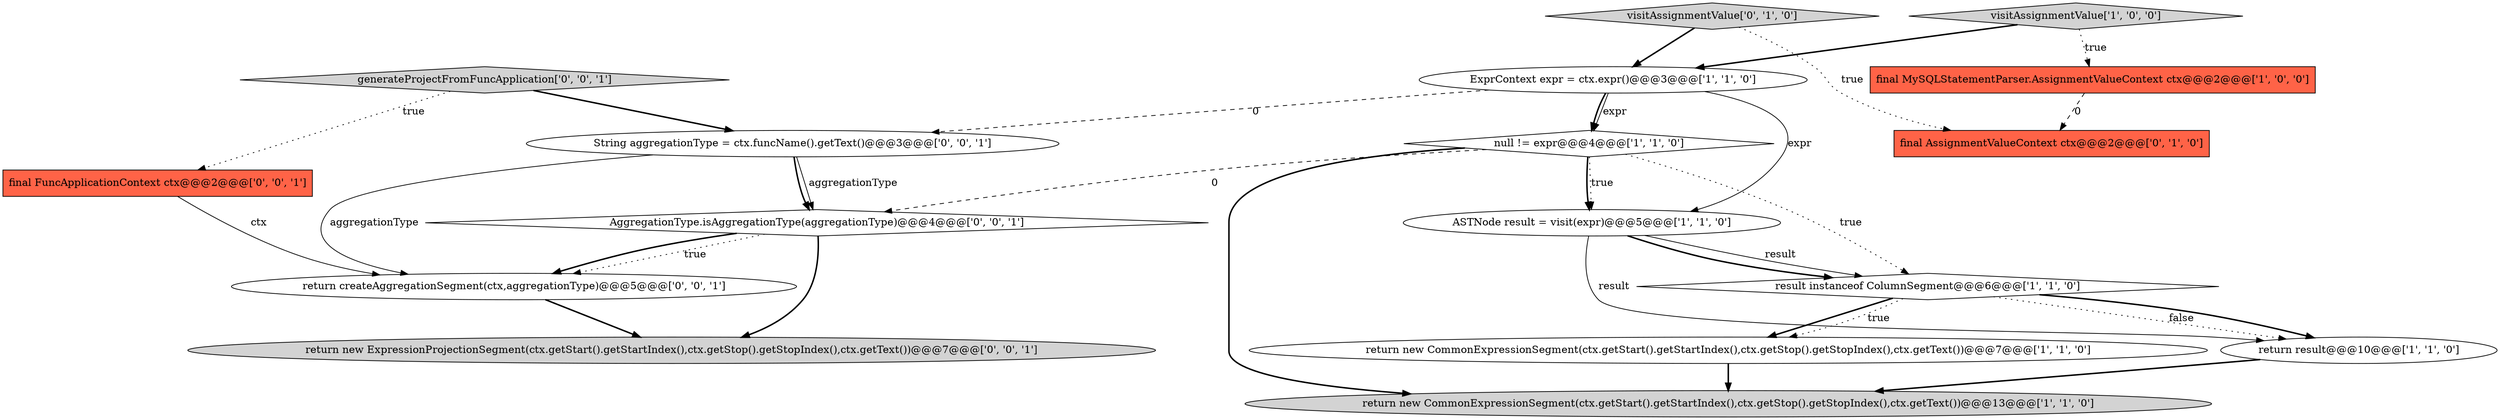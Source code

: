 digraph {
15 [style = filled, label = "return createAggregationSegment(ctx,aggregationType)@@@5@@@['0', '0', '1']", fillcolor = white, shape = ellipse image = "AAA0AAABBB3BBB"];
5 [style = filled, label = "ASTNode result = visit(expr)@@@5@@@['1', '1', '0']", fillcolor = white, shape = ellipse image = "AAA0AAABBB1BBB"];
1 [style = filled, label = "return new CommonExpressionSegment(ctx.getStart().getStartIndex(),ctx.getStop().getStopIndex(),ctx.getText())@@@13@@@['1', '1', '0']", fillcolor = lightgray, shape = ellipse image = "AAA0AAABBB1BBB"];
6 [style = filled, label = "return new CommonExpressionSegment(ctx.getStart().getStartIndex(),ctx.getStop().getStopIndex(),ctx.getText())@@@7@@@['1', '1', '0']", fillcolor = white, shape = ellipse image = "AAA0AAABBB1BBB"];
0 [style = filled, label = "final MySQLStatementParser.AssignmentValueContext ctx@@@2@@@['1', '0', '0']", fillcolor = tomato, shape = box image = "AAA1AAABBB1BBB"];
16 [style = filled, label = "String aggregationType = ctx.funcName().getText()@@@3@@@['0', '0', '1']", fillcolor = white, shape = ellipse image = "AAA0AAABBB3BBB"];
4 [style = filled, label = "null != expr@@@4@@@['1', '1', '0']", fillcolor = white, shape = diamond image = "AAA0AAABBB1BBB"];
11 [style = filled, label = "return new ExpressionProjectionSegment(ctx.getStart().getStartIndex(),ctx.getStop().getStopIndex(),ctx.getText())@@@7@@@['0', '0', '1']", fillcolor = lightgray, shape = ellipse image = "AAA0AAABBB3BBB"];
12 [style = filled, label = "generateProjectFromFuncApplication['0', '0', '1']", fillcolor = lightgray, shape = diamond image = "AAA0AAABBB3BBB"];
2 [style = filled, label = "visitAssignmentValue['1', '0', '0']", fillcolor = lightgray, shape = diamond image = "AAA0AAABBB1BBB"];
8 [style = filled, label = "ExprContext expr = ctx.expr()@@@3@@@['1', '1', '0']", fillcolor = white, shape = ellipse image = "AAA0AAABBB1BBB"];
9 [style = filled, label = "visitAssignmentValue['0', '1', '0']", fillcolor = lightgray, shape = diamond image = "AAA0AAABBB2BBB"];
13 [style = filled, label = "final FuncApplicationContext ctx@@@2@@@['0', '0', '1']", fillcolor = tomato, shape = box image = "AAA0AAABBB3BBB"];
7 [style = filled, label = "return result@@@10@@@['1', '1', '0']", fillcolor = white, shape = ellipse image = "AAA0AAABBB1BBB"];
14 [style = filled, label = "AggregationType.isAggregationType(aggregationType)@@@4@@@['0', '0', '1']", fillcolor = white, shape = diamond image = "AAA0AAABBB3BBB"];
3 [style = filled, label = "result instanceof ColumnSegment@@@6@@@['1', '1', '0']", fillcolor = white, shape = diamond image = "AAA0AAABBB1BBB"];
10 [style = filled, label = "final AssignmentValueContext ctx@@@2@@@['0', '1', '0']", fillcolor = tomato, shape = box image = "AAA1AAABBB2BBB"];
5->3 [style = bold, label=""];
4->5 [style = dotted, label="true"];
8->16 [style = dashed, label="0"];
13->15 [style = solid, label="ctx"];
7->1 [style = bold, label=""];
2->0 [style = dotted, label="true"];
3->7 [style = dotted, label="false"];
3->6 [style = bold, label=""];
8->5 [style = solid, label="expr"];
12->16 [style = bold, label=""];
8->4 [style = solid, label="expr"];
3->6 [style = dotted, label="true"];
9->8 [style = bold, label=""];
16->14 [style = solid, label="aggregationType"];
0->10 [style = dashed, label="0"];
6->1 [style = bold, label=""];
5->3 [style = solid, label="result"];
14->15 [style = dotted, label="true"];
12->13 [style = dotted, label="true"];
4->3 [style = dotted, label="true"];
15->11 [style = bold, label=""];
3->7 [style = bold, label=""];
16->14 [style = bold, label=""];
16->15 [style = solid, label="aggregationType"];
14->15 [style = bold, label=""];
4->1 [style = bold, label=""];
4->14 [style = dashed, label="0"];
8->4 [style = bold, label=""];
5->7 [style = solid, label="result"];
9->10 [style = dotted, label="true"];
14->11 [style = bold, label=""];
4->5 [style = bold, label=""];
2->8 [style = bold, label=""];
}
